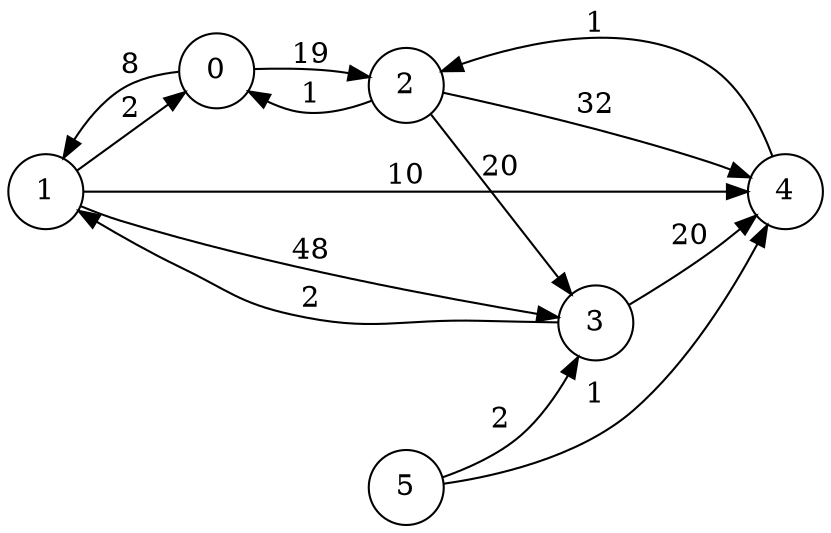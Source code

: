 digraph my_graph {
    rankdir=LR;
    size="8,5"
    node [shape = circle];
    1 -> 0 [label="2"];
    1 -> 3 [label="48"];
    1 -> 4 [label="10"];
    0 -> 1 [label="8"];
    0 -> 2 [label="19"];
    3 -> 1 [label="2"];
    3 -> 4 [label="20"];
    5 -> 3 [label="2"];
    5 -> 4 [label="1"];
    4 -> 2 [label="1"];
    2 -> 3 [label="20"];
    2 -> 4 [label="32"];
    2 -> 0 [label="1"];
}
